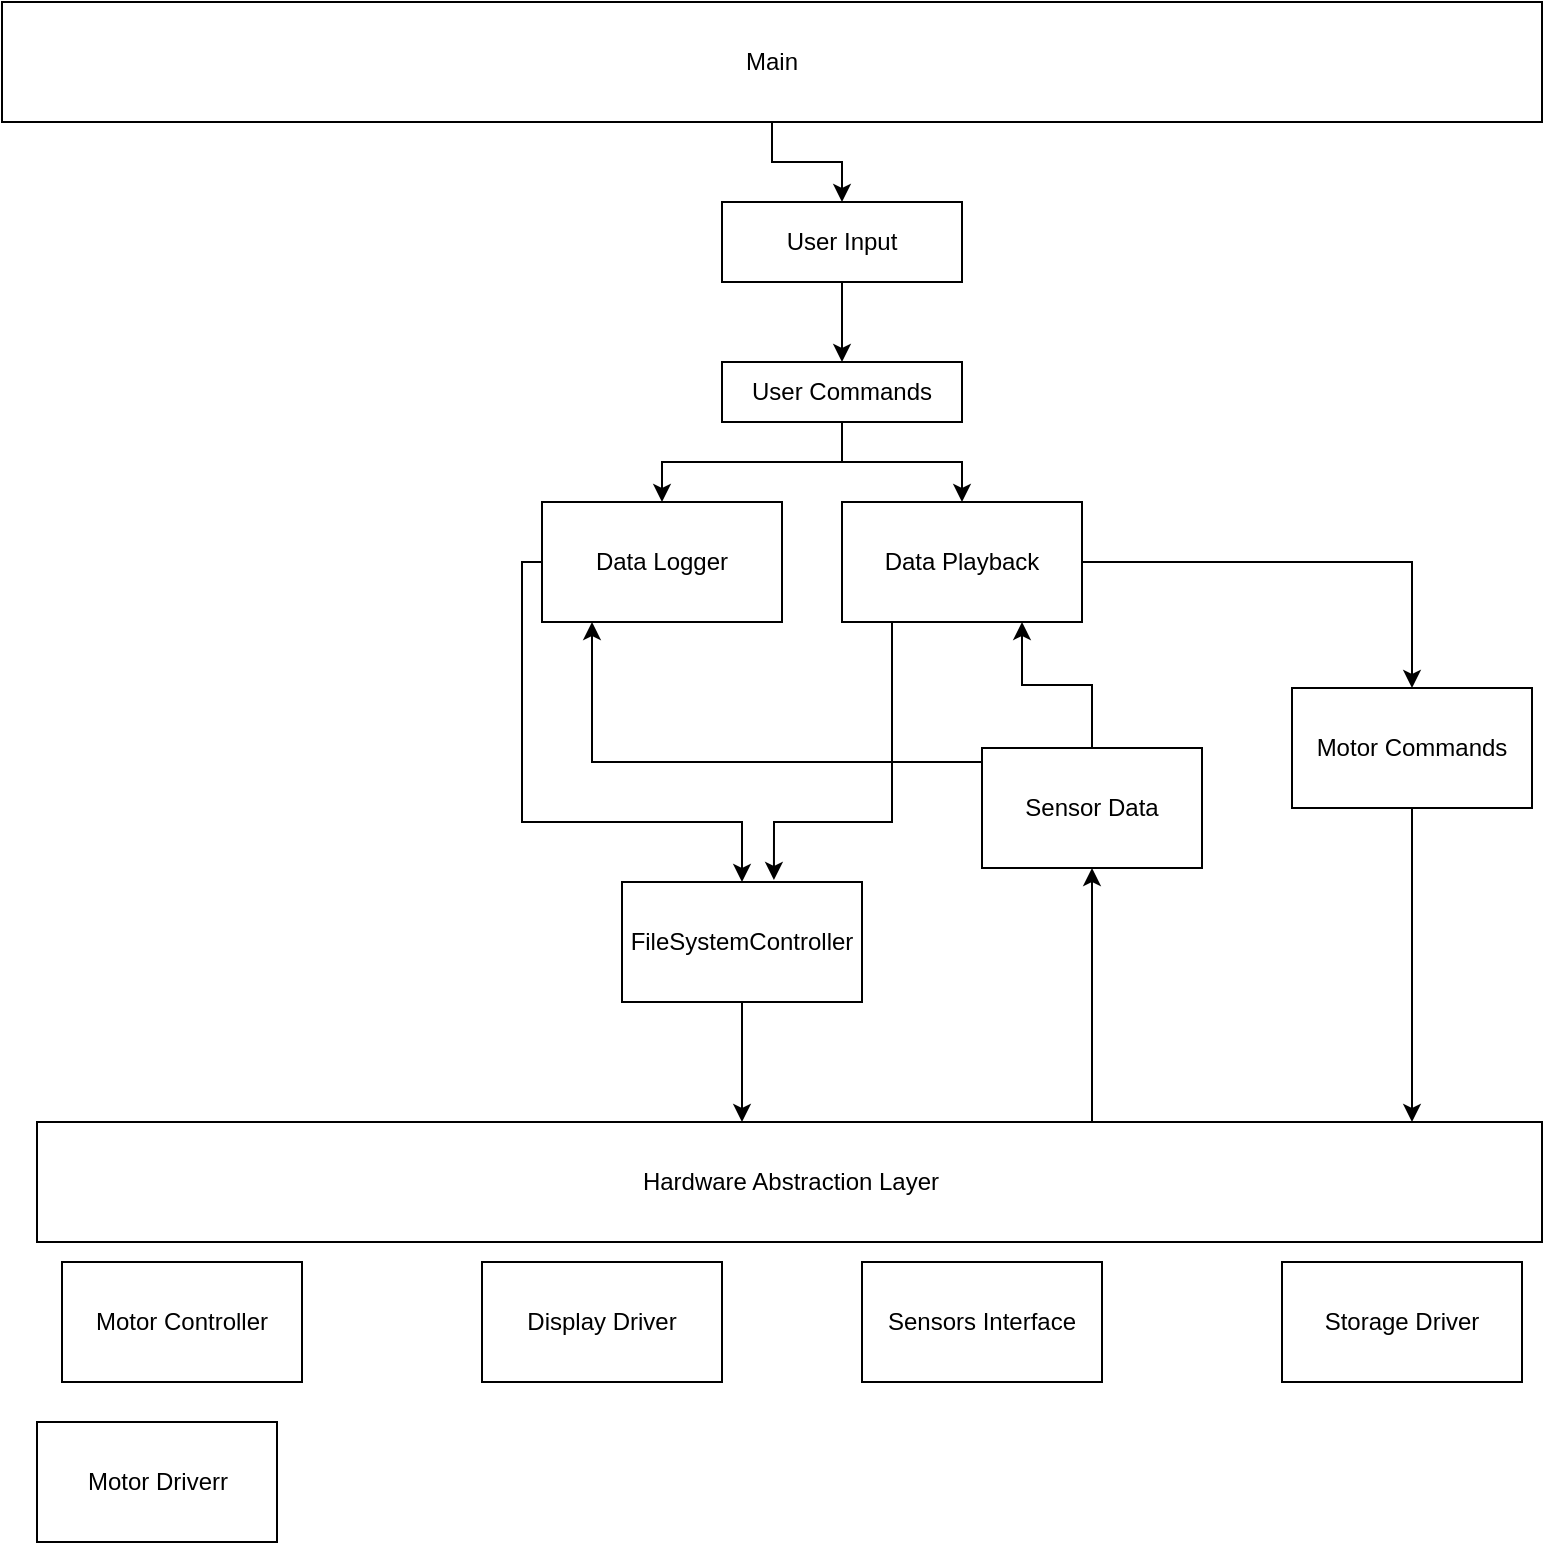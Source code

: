 <mxfile version="17.2.1" type="github">
  <diagram id="FM-mkIiFEmtO0v-Mp8qd" name="Page-1">
    <mxGraphModel dx="1406" dy="697" grid="1" gridSize="10" guides="1" tooltips="1" connect="1" arrows="1" fold="1" page="1" pageScale="1" pageWidth="1169" pageHeight="826" math="0" shadow="0">
      <root>
        <mxCell id="0" />
        <mxCell id="1" parent="0" />
        <mxCell id="-XfxXOpwuTjjPl3hcjd6-25" style="edgeStyle=orthogonalEdgeStyle;rounded=0;orthogonalLoop=1;jettySize=auto;html=1;entryX=0.5;entryY=1;entryDx=0;entryDy=0;" edge="1" parent="1" source="q4dnc38tpB5hRs7dwyBQ-1" target="q4dnc38tpB5hRs7dwyBQ-11">
          <mxGeometry relative="1" as="geometry">
            <Array as="points">
              <mxPoint x="835" y="550" />
              <mxPoint x="835" y="550" />
            </Array>
          </mxGeometry>
        </mxCell>
        <mxCell id="q4dnc38tpB5hRs7dwyBQ-1" value="Hardware Abstraction Layer" style="rounded=0;whiteSpace=wrap;html=1;" parent="1" vertex="1">
          <mxGeometry x="307.5" y="600" width="752.5" height="60" as="geometry" />
        </mxCell>
        <mxCell id="q4dnc38tpB5hRs7dwyBQ-2" value="Sensors Interface" style="rounded=0;whiteSpace=wrap;html=1;" parent="1" vertex="1">
          <mxGeometry x="720" y="670" width="120" height="60" as="geometry" />
        </mxCell>
        <mxCell id="q4dnc38tpB5hRs7dwyBQ-3" value="Motor Controller" style="rounded=0;whiteSpace=wrap;html=1;" parent="1" vertex="1">
          <mxGeometry x="320" y="670" width="120" height="60" as="geometry" />
        </mxCell>
        <mxCell id="q4dnc38tpB5hRs7dwyBQ-4" value="Display Driver" style="rounded=0;whiteSpace=wrap;html=1;" parent="1" vertex="1">
          <mxGeometry x="530" y="670" width="120" height="60" as="geometry" />
        </mxCell>
        <mxCell id="q4dnc38tpB5hRs7dwyBQ-5" value="Motor Driverr" style="rounded=0;whiteSpace=wrap;html=1;" parent="1" vertex="1">
          <mxGeometry x="307.5" y="750" width="120" height="60" as="geometry" />
        </mxCell>
        <mxCell id="-XfxXOpwuTjjPl3hcjd6-4" style="edgeStyle=orthogonalEdgeStyle;rounded=0;orthogonalLoop=1;jettySize=auto;html=1;exitX=0.5;exitY=1;exitDx=0;exitDy=0;" edge="1" parent="1" source="q4dnc38tpB5hRs7dwyBQ-10" target="q4dnc38tpB5hRs7dwyBQ-12">
          <mxGeometry relative="1" as="geometry" />
        </mxCell>
        <mxCell id="q4dnc38tpB5hRs7dwyBQ-10" value="User Input" style="rounded=0;whiteSpace=wrap;html=1;" parent="1" vertex="1">
          <mxGeometry x="650" y="140" width="120" height="40" as="geometry" />
        </mxCell>
        <mxCell id="-XfxXOpwuTjjPl3hcjd6-19" style="edgeStyle=orthogonalEdgeStyle;rounded=0;orthogonalLoop=1;jettySize=auto;html=1;" edge="1" parent="1" source="q4dnc38tpB5hRs7dwyBQ-11" target="-XfxXOpwuTjjPl3hcjd6-1">
          <mxGeometry relative="1" as="geometry">
            <Array as="points">
              <mxPoint x="585" y="420" />
            </Array>
          </mxGeometry>
        </mxCell>
        <mxCell id="-XfxXOpwuTjjPl3hcjd6-23" style="edgeStyle=orthogonalEdgeStyle;rounded=0;orthogonalLoop=1;jettySize=auto;html=1;entryX=0.75;entryY=1;entryDx=0;entryDy=0;" edge="1" parent="1" source="q4dnc38tpB5hRs7dwyBQ-11" target="-XfxXOpwuTjjPl3hcjd6-10">
          <mxGeometry relative="1" as="geometry" />
        </mxCell>
        <mxCell id="q4dnc38tpB5hRs7dwyBQ-11" value="Sensor Data" style="rounded=0;whiteSpace=wrap;html=1;" parent="1" vertex="1">
          <mxGeometry x="780" y="413" width="110" height="60" as="geometry" />
        </mxCell>
        <mxCell id="-XfxXOpwuTjjPl3hcjd6-11" style="edgeStyle=orthogonalEdgeStyle;rounded=0;orthogonalLoop=1;jettySize=auto;html=1;exitX=0.5;exitY=1;exitDx=0;exitDy=0;entryX=0.5;entryY=0;entryDx=0;entryDy=0;" edge="1" parent="1" source="q4dnc38tpB5hRs7dwyBQ-12" target="-XfxXOpwuTjjPl3hcjd6-1">
          <mxGeometry relative="1" as="geometry" />
        </mxCell>
        <mxCell id="-XfxXOpwuTjjPl3hcjd6-12" style="edgeStyle=orthogonalEdgeStyle;rounded=0;orthogonalLoop=1;jettySize=auto;html=1;entryX=0.5;entryY=0;entryDx=0;entryDy=0;" edge="1" parent="1" source="q4dnc38tpB5hRs7dwyBQ-12" target="-XfxXOpwuTjjPl3hcjd6-10">
          <mxGeometry relative="1" as="geometry" />
        </mxCell>
        <mxCell id="q4dnc38tpB5hRs7dwyBQ-12" value="User Commands" style="rounded=0;whiteSpace=wrap;html=1;" parent="1" vertex="1">
          <mxGeometry x="650" y="220" width="120" height="30" as="geometry" />
        </mxCell>
        <mxCell id="-XfxXOpwuTjjPl3hcjd6-28" style="edgeStyle=orthogonalEdgeStyle;rounded=0;orthogonalLoop=1;jettySize=auto;html=1;" edge="1" parent="1" source="q4dnc38tpB5hRs7dwyBQ-13" target="q4dnc38tpB5hRs7dwyBQ-1">
          <mxGeometry relative="1" as="geometry">
            <mxPoint x="995" y="610" as="targetPoint" />
            <Array as="points">
              <mxPoint x="995" y="560" />
              <mxPoint x="995" y="560" />
            </Array>
          </mxGeometry>
        </mxCell>
        <mxCell id="q4dnc38tpB5hRs7dwyBQ-13" value="Motor Commands" style="rounded=0;whiteSpace=wrap;html=1;" parent="1" vertex="1">
          <mxGeometry x="935" y="383" width="120" height="60" as="geometry" />
        </mxCell>
        <mxCell id="-XfxXOpwuTjjPl3hcjd6-6" style="edgeStyle=orthogonalEdgeStyle;rounded=0;orthogonalLoop=1;jettySize=auto;html=1;entryX=0.5;entryY=0;entryDx=0;entryDy=0;" edge="1" parent="1" source="q4dnc38tpB5hRs7dwyBQ-14" target="q4dnc38tpB5hRs7dwyBQ-10">
          <mxGeometry relative="1" as="geometry" />
        </mxCell>
        <mxCell id="q4dnc38tpB5hRs7dwyBQ-14" value="Main" style="rounded=0;whiteSpace=wrap;html=1;" parent="1" vertex="1">
          <mxGeometry x="290" y="40" width="770" height="60" as="geometry" />
        </mxCell>
        <mxCell id="q4dnc38tpB5hRs7dwyBQ-15" value="Storage Driver" style="rounded=0;whiteSpace=wrap;html=1;" parent="1" vertex="1">
          <mxGeometry x="930" y="670" width="120" height="60" as="geometry" />
        </mxCell>
        <mxCell id="-XfxXOpwuTjjPl3hcjd6-29" value="" style="edgeStyle=orthogonalEdgeStyle;rounded=0;orthogonalLoop=1;jettySize=auto;html=1;" edge="1" parent="1" source="q4dnc38tpB5hRs7dwyBQ-16" target="q4dnc38tpB5hRs7dwyBQ-1">
          <mxGeometry relative="1" as="geometry">
            <Array as="points">
              <mxPoint x="660" y="590" />
              <mxPoint x="660" y="590" />
            </Array>
          </mxGeometry>
        </mxCell>
        <mxCell id="q4dnc38tpB5hRs7dwyBQ-16" value="FileSystemController" style="rounded=0;whiteSpace=wrap;html=1;" parent="1" vertex="1">
          <mxGeometry x="600" y="480" width="120" height="60" as="geometry" />
        </mxCell>
        <mxCell id="-XfxXOpwuTjjPl3hcjd6-13" value="" style="edgeStyle=orthogonalEdgeStyle;rounded=0;orthogonalLoop=1;jettySize=auto;html=1;" edge="1" parent="1" source="-XfxXOpwuTjjPl3hcjd6-1" target="q4dnc38tpB5hRs7dwyBQ-16">
          <mxGeometry relative="1" as="geometry">
            <Array as="points">
              <mxPoint x="550" y="450" />
              <mxPoint x="660" y="450" />
            </Array>
          </mxGeometry>
        </mxCell>
        <mxCell id="-XfxXOpwuTjjPl3hcjd6-1" value="Data Logger" style="rounded=0;whiteSpace=wrap;html=1;" vertex="1" parent="1">
          <mxGeometry x="560" y="290" width="120" height="60" as="geometry" />
        </mxCell>
        <mxCell id="-XfxXOpwuTjjPl3hcjd6-14" style="edgeStyle=orthogonalEdgeStyle;rounded=0;orthogonalLoop=1;jettySize=auto;html=1;entryX=0.633;entryY=-0.017;entryDx=0;entryDy=0;entryPerimeter=0;" edge="1" parent="1" source="-XfxXOpwuTjjPl3hcjd6-10" target="q4dnc38tpB5hRs7dwyBQ-16">
          <mxGeometry relative="1" as="geometry">
            <Array as="points">
              <mxPoint x="735" y="450" />
              <mxPoint x="676" y="450" />
            </Array>
          </mxGeometry>
        </mxCell>
        <mxCell id="-XfxXOpwuTjjPl3hcjd6-16" style="edgeStyle=orthogonalEdgeStyle;rounded=0;orthogonalLoop=1;jettySize=auto;html=1;exitX=1;exitY=0.5;exitDx=0;exitDy=0;entryX=0.5;entryY=0;entryDx=0;entryDy=0;" edge="1" parent="1" source="-XfxXOpwuTjjPl3hcjd6-10" target="q4dnc38tpB5hRs7dwyBQ-13">
          <mxGeometry relative="1" as="geometry" />
        </mxCell>
        <mxCell id="-XfxXOpwuTjjPl3hcjd6-10" value="Data Playback" style="rounded=0;whiteSpace=wrap;html=1;" vertex="1" parent="1">
          <mxGeometry x="710" y="290" width="120" height="60" as="geometry" />
        </mxCell>
      </root>
    </mxGraphModel>
  </diagram>
</mxfile>
